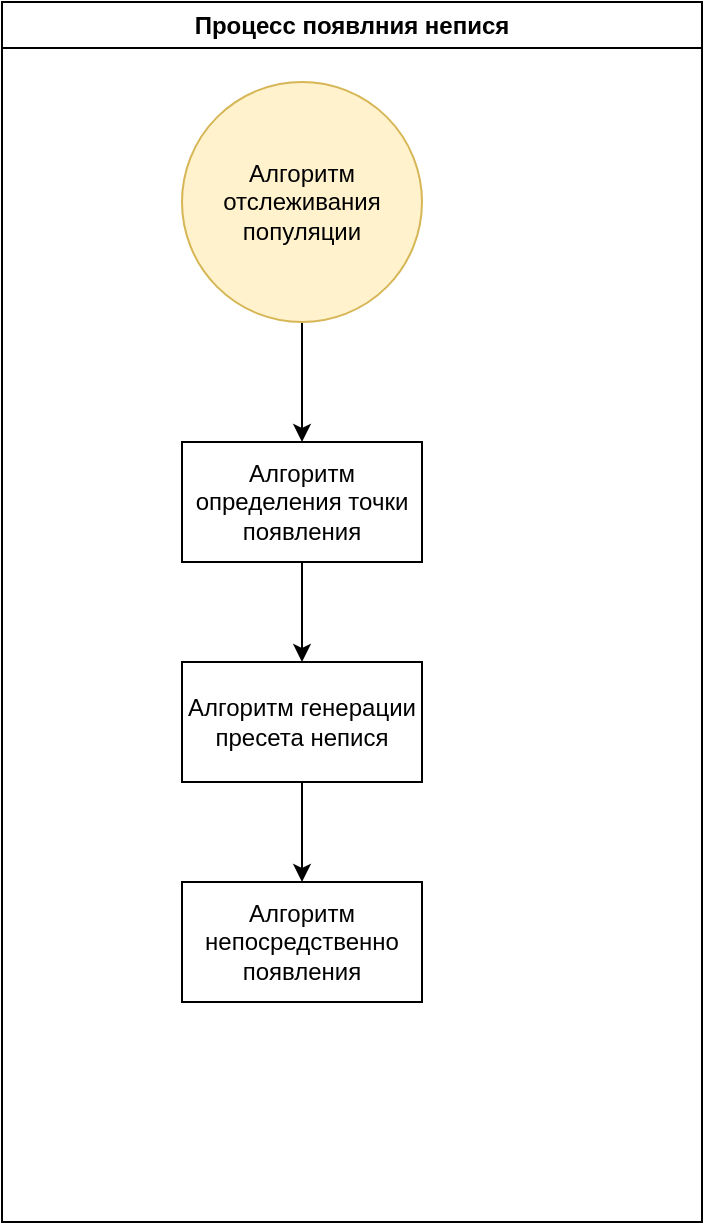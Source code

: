 <mxfile version="22.1.16" type="device">
  <diagram name="Страница — 1" id="x3ASPkyUIjZy-x1FBZUD">
    <mxGraphModel dx="6197" dy="-429" grid="1" gridSize="10" guides="1" tooltips="1" connect="1" arrows="1" fold="1" page="1" pageScale="1" pageWidth="827" pageHeight="1169" math="0" shadow="0">
      <root>
        <mxCell id="0" />
        <mxCell id="1" parent="0" />
        <mxCell id="8_T74Xt0qUnq9rnjdWRC-78" value="Процесс появлния непися" style="swimlane;whiteSpace=wrap;html=1;" vertex="1" parent="1">
          <mxGeometry x="-4650" y="1320" width="350" height="610" as="geometry" />
        </mxCell>
        <mxCell id="8_T74Xt0qUnq9rnjdWRC-79" style="edgeStyle=orthogonalEdgeStyle;rounded=0;orthogonalLoop=1;jettySize=auto;html=1;exitX=0.5;exitY=1;exitDx=0;exitDy=0;" edge="1" parent="8_T74Xt0qUnq9rnjdWRC-78" source="8_T74Xt0qUnq9rnjdWRC-80" target="8_T74Xt0qUnq9rnjdWRC-83">
          <mxGeometry relative="1" as="geometry" />
        </mxCell>
        <mxCell id="8_T74Xt0qUnq9rnjdWRC-80" value="Алгоритм генерации пресета непися" style="rounded=0;whiteSpace=wrap;html=1;" vertex="1" parent="8_T74Xt0qUnq9rnjdWRC-78">
          <mxGeometry x="90" y="330" width="120" height="60" as="geometry" />
        </mxCell>
        <mxCell id="8_T74Xt0qUnq9rnjdWRC-81" style="edgeStyle=orthogonalEdgeStyle;rounded=0;orthogonalLoop=1;jettySize=auto;html=1;exitX=0.5;exitY=1;exitDx=0;exitDy=0;entryX=0.5;entryY=0;entryDx=0;entryDy=0;" edge="1" parent="8_T74Xt0qUnq9rnjdWRC-78" source="8_T74Xt0qUnq9rnjdWRC-82" target="8_T74Xt0qUnq9rnjdWRC-80">
          <mxGeometry relative="1" as="geometry" />
        </mxCell>
        <mxCell id="8_T74Xt0qUnq9rnjdWRC-82" value="Алгоритм определения точки появления" style="rounded=0;whiteSpace=wrap;html=1;" vertex="1" parent="8_T74Xt0qUnq9rnjdWRC-78">
          <mxGeometry x="90" y="220" width="120" height="60" as="geometry" />
        </mxCell>
        <mxCell id="8_T74Xt0qUnq9rnjdWRC-83" value="Алгоритм непосредственно появления" style="rounded=0;whiteSpace=wrap;html=1;" vertex="1" parent="8_T74Xt0qUnq9rnjdWRC-78">
          <mxGeometry x="90" y="440" width="120" height="60" as="geometry" />
        </mxCell>
        <mxCell id="8_T74Xt0qUnq9rnjdWRC-84" style="edgeStyle=orthogonalEdgeStyle;rounded=0;orthogonalLoop=1;jettySize=auto;html=1;exitX=0.5;exitY=1;exitDx=0;exitDy=0;entryX=0.5;entryY=0;entryDx=0;entryDy=0;" edge="1" parent="8_T74Xt0qUnq9rnjdWRC-78" source="8_T74Xt0qUnq9rnjdWRC-85" target="8_T74Xt0qUnq9rnjdWRC-82">
          <mxGeometry relative="1" as="geometry" />
        </mxCell>
        <mxCell id="8_T74Xt0qUnq9rnjdWRC-85" value="Алгоритм отслеживания популяции" style="ellipse;whiteSpace=wrap;html=1;aspect=fixed;fillColor=#fff2cc;strokeColor=#d6b656;" vertex="1" parent="8_T74Xt0qUnq9rnjdWRC-78">
          <mxGeometry x="90" y="40" width="120" height="120" as="geometry" />
        </mxCell>
      </root>
    </mxGraphModel>
  </diagram>
</mxfile>
